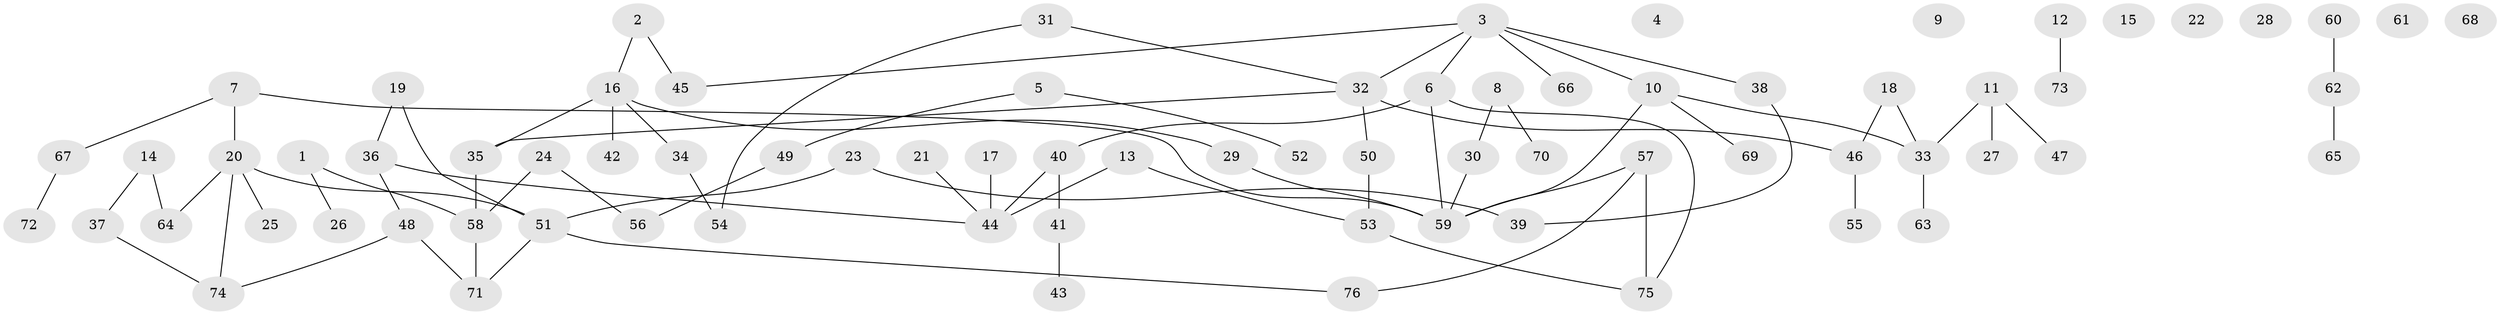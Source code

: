 // coarse degree distribution, {4: 0.17391304347826086, 6: 0.08695652173913043, 5: 0.13043478260869565, 3: 0.21739130434782608, 2: 0.13043478260869565, 1: 0.2608695652173913}
// Generated by graph-tools (version 1.1) at 2025/48/03/04/25 22:48:08]
// undirected, 76 vertices, 81 edges
graph export_dot {
  node [color=gray90,style=filled];
  1;
  2;
  3;
  4;
  5;
  6;
  7;
  8;
  9;
  10;
  11;
  12;
  13;
  14;
  15;
  16;
  17;
  18;
  19;
  20;
  21;
  22;
  23;
  24;
  25;
  26;
  27;
  28;
  29;
  30;
  31;
  32;
  33;
  34;
  35;
  36;
  37;
  38;
  39;
  40;
  41;
  42;
  43;
  44;
  45;
  46;
  47;
  48;
  49;
  50;
  51;
  52;
  53;
  54;
  55;
  56;
  57;
  58;
  59;
  60;
  61;
  62;
  63;
  64;
  65;
  66;
  67;
  68;
  69;
  70;
  71;
  72;
  73;
  74;
  75;
  76;
  1 -- 26;
  1 -- 58;
  2 -- 16;
  2 -- 45;
  3 -- 6;
  3 -- 10;
  3 -- 32;
  3 -- 38;
  3 -- 45;
  3 -- 66;
  5 -- 49;
  5 -- 52;
  6 -- 40;
  6 -- 59;
  6 -- 75;
  7 -- 20;
  7 -- 59;
  7 -- 67;
  8 -- 30;
  8 -- 70;
  10 -- 33;
  10 -- 59;
  10 -- 69;
  11 -- 27;
  11 -- 33;
  11 -- 47;
  12 -- 73;
  13 -- 44;
  13 -- 53;
  14 -- 37;
  14 -- 64;
  16 -- 29;
  16 -- 34;
  16 -- 35;
  16 -- 42;
  17 -- 44;
  18 -- 33;
  18 -- 46;
  19 -- 36;
  19 -- 51;
  20 -- 25;
  20 -- 51;
  20 -- 64;
  20 -- 74;
  21 -- 44;
  23 -- 39;
  23 -- 51;
  24 -- 56;
  24 -- 58;
  29 -- 59;
  30 -- 59;
  31 -- 32;
  31 -- 54;
  32 -- 35;
  32 -- 46;
  32 -- 50;
  33 -- 63;
  34 -- 54;
  35 -- 58;
  36 -- 44;
  36 -- 48;
  37 -- 74;
  38 -- 39;
  40 -- 41;
  40 -- 44;
  41 -- 43;
  46 -- 55;
  48 -- 71;
  48 -- 74;
  49 -- 56;
  50 -- 53;
  51 -- 71;
  51 -- 76;
  53 -- 75;
  57 -- 59;
  57 -- 75;
  57 -- 76;
  58 -- 71;
  60 -- 62;
  62 -- 65;
  67 -- 72;
}
